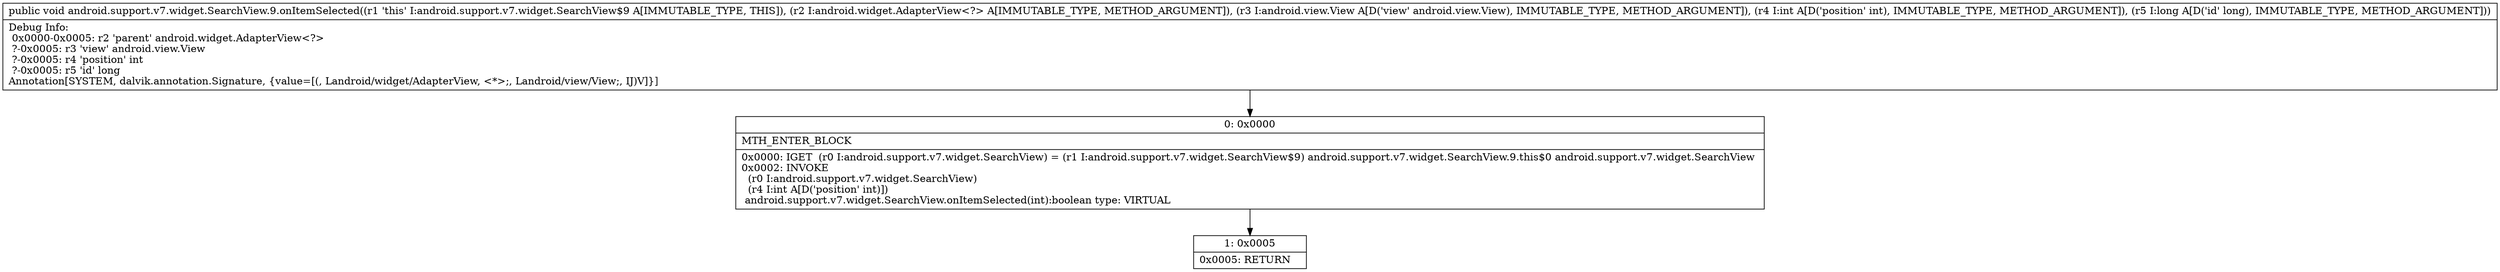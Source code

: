digraph "CFG forandroid.support.v7.widget.SearchView.9.onItemSelected(Landroid\/widget\/AdapterView;Landroid\/view\/View;IJ)V" {
Node_0 [shape=record,label="{0\:\ 0x0000|MTH_ENTER_BLOCK\l|0x0000: IGET  (r0 I:android.support.v7.widget.SearchView) = (r1 I:android.support.v7.widget.SearchView$9) android.support.v7.widget.SearchView.9.this$0 android.support.v7.widget.SearchView \l0x0002: INVOKE  \l  (r0 I:android.support.v7.widget.SearchView)\l  (r4 I:int A[D('position' int)])\l android.support.v7.widget.SearchView.onItemSelected(int):boolean type: VIRTUAL \l}"];
Node_1 [shape=record,label="{1\:\ 0x0005|0x0005: RETURN   \l}"];
MethodNode[shape=record,label="{public void android.support.v7.widget.SearchView.9.onItemSelected((r1 'this' I:android.support.v7.widget.SearchView$9 A[IMMUTABLE_TYPE, THIS]), (r2 I:android.widget.AdapterView\<?\> A[IMMUTABLE_TYPE, METHOD_ARGUMENT]), (r3 I:android.view.View A[D('view' android.view.View), IMMUTABLE_TYPE, METHOD_ARGUMENT]), (r4 I:int A[D('position' int), IMMUTABLE_TYPE, METHOD_ARGUMENT]), (r5 I:long A[D('id' long), IMMUTABLE_TYPE, METHOD_ARGUMENT]))  | Debug Info:\l  0x0000\-0x0005: r2 'parent' android.widget.AdapterView\<?\>\l  ?\-0x0005: r3 'view' android.view.View\l  ?\-0x0005: r4 'position' int\l  ?\-0x0005: r5 'id' long\lAnnotation[SYSTEM, dalvik.annotation.Signature, \{value=[(, Landroid\/widget\/AdapterView, \<*\>;, Landroid\/view\/View;, IJ)V]\}]\l}"];
MethodNode -> Node_0;
Node_0 -> Node_1;
}

